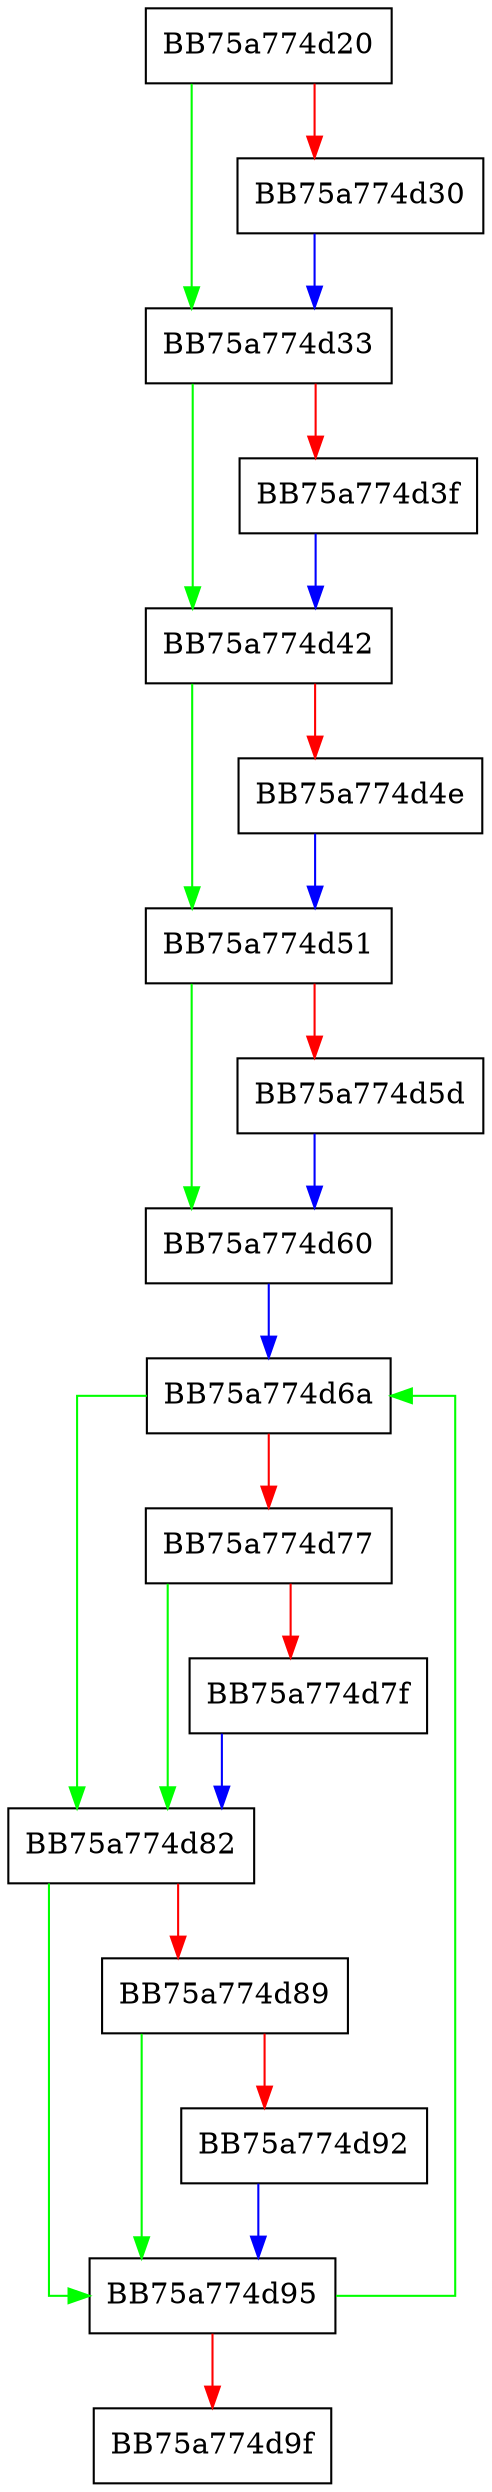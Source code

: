 digraph __acrt_add_locale_ref {
  node [shape="box"];
  graph [splines=ortho];
  BB75a774d20 -> BB75a774d33 [color="green"];
  BB75a774d20 -> BB75a774d30 [color="red"];
  BB75a774d30 -> BB75a774d33 [color="blue"];
  BB75a774d33 -> BB75a774d42 [color="green"];
  BB75a774d33 -> BB75a774d3f [color="red"];
  BB75a774d3f -> BB75a774d42 [color="blue"];
  BB75a774d42 -> BB75a774d51 [color="green"];
  BB75a774d42 -> BB75a774d4e [color="red"];
  BB75a774d4e -> BB75a774d51 [color="blue"];
  BB75a774d51 -> BB75a774d60 [color="green"];
  BB75a774d51 -> BB75a774d5d [color="red"];
  BB75a774d5d -> BB75a774d60 [color="blue"];
  BB75a774d60 -> BB75a774d6a [color="blue"];
  BB75a774d6a -> BB75a774d82 [color="green"];
  BB75a774d6a -> BB75a774d77 [color="red"];
  BB75a774d77 -> BB75a774d82 [color="green"];
  BB75a774d77 -> BB75a774d7f [color="red"];
  BB75a774d7f -> BB75a774d82 [color="blue"];
  BB75a774d82 -> BB75a774d95 [color="green"];
  BB75a774d82 -> BB75a774d89 [color="red"];
  BB75a774d89 -> BB75a774d95 [color="green"];
  BB75a774d89 -> BB75a774d92 [color="red"];
  BB75a774d92 -> BB75a774d95 [color="blue"];
  BB75a774d95 -> BB75a774d6a [color="green"];
  BB75a774d95 -> BB75a774d9f [color="red"];
}